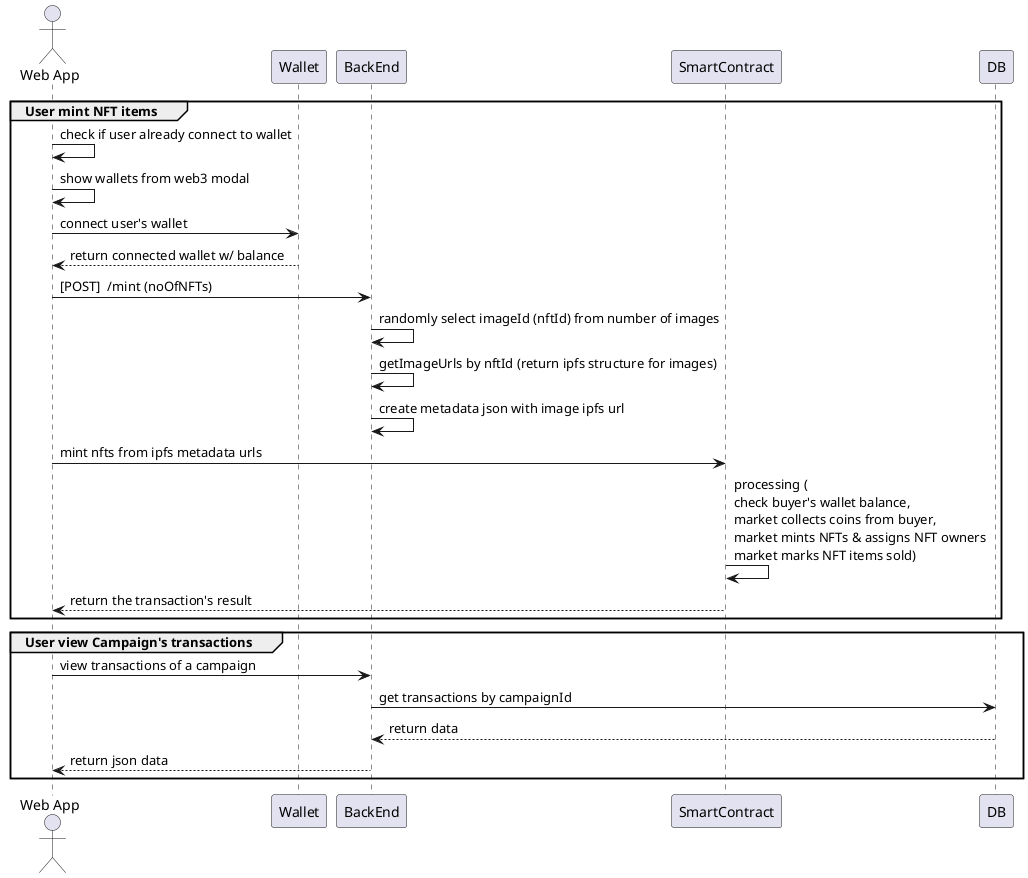 @startuml

actor "Web App" as fe
participant "Wallet" as wallet
participant "BackEnd" as be
participant "SmartContract" as sc
participant "DB" as mdb


group User mint NFT items
fe -> fe: check if user already connect to wallet 
fe -> fe: show wallets from web3 modal
fe -> wallet: connect user's wallet
wallet --> fe: return connected wallet w/ balance
fe -> be: [POST]  /mint (noOfNFTs)
be -> be: randomly select imageId (nftId) from number of images
be -> be: getImageUrls by nftId (return ipfs structure for images)
be -> be: create metadata json with image ipfs url
fe -> sc: mint nfts from ipfs metadata urls
sc -> sc: processing (\ncheck buyer's wallet balance, \nmarket collects coins from buyer, \nmarket mints NFTs & assigns NFT owners \nmarket marks NFT items sold)
sc --> fe: return the transaction's result
end

group User view Campaign's transactions
fe -> be: view transactions of a campaign
be -> mdb: get transactions by campaignId
mdb --> be: return data
be --> fe: return json data 
end

@enduml
